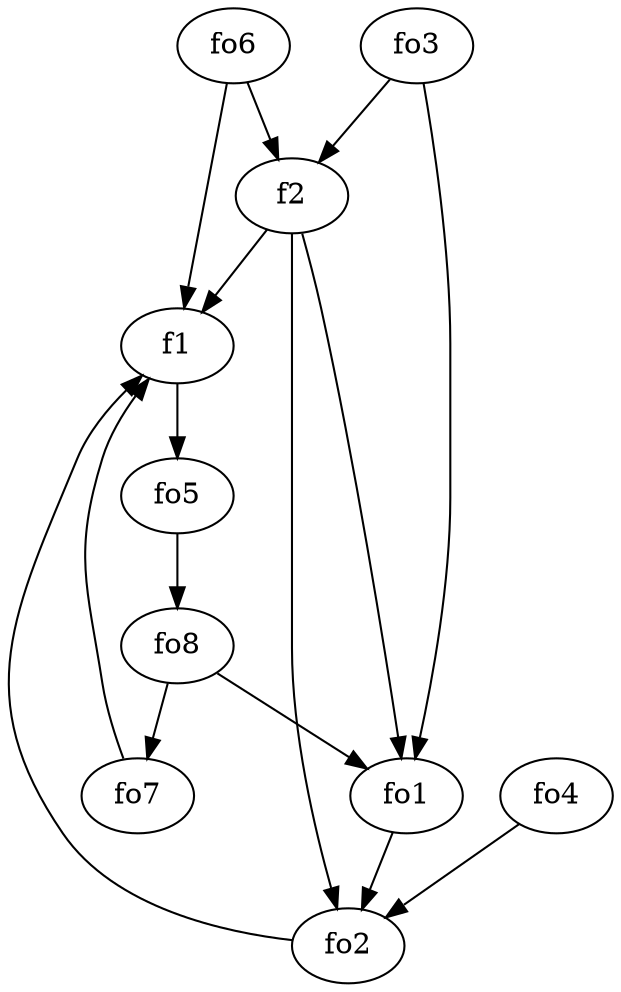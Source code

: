 strict digraph  {
f1;
f2;
fo1;
fo2;
fo3;
fo4;
fo5;
fo6;
fo7;
fo8;
f1 -> fo5  [weight=2];
f2 -> fo2  [weight=2];
f2 -> f1  [weight=2];
f2 -> fo1  [weight=2];
fo1 -> fo2  [weight=2];
fo2 -> f1  [weight=2];
fo3 -> fo1  [weight=2];
fo3 -> f2  [weight=2];
fo4 -> fo2  [weight=2];
fo5 -> fo8  [weight=2];
fo6 -> f1  [weight=2];
fo6 -> f2  [weight=2];
fo7 -> f1  [weight=2];
fo8 -> fo7  [weight=2];
fo8 -> fo1  [weight=2];
}
